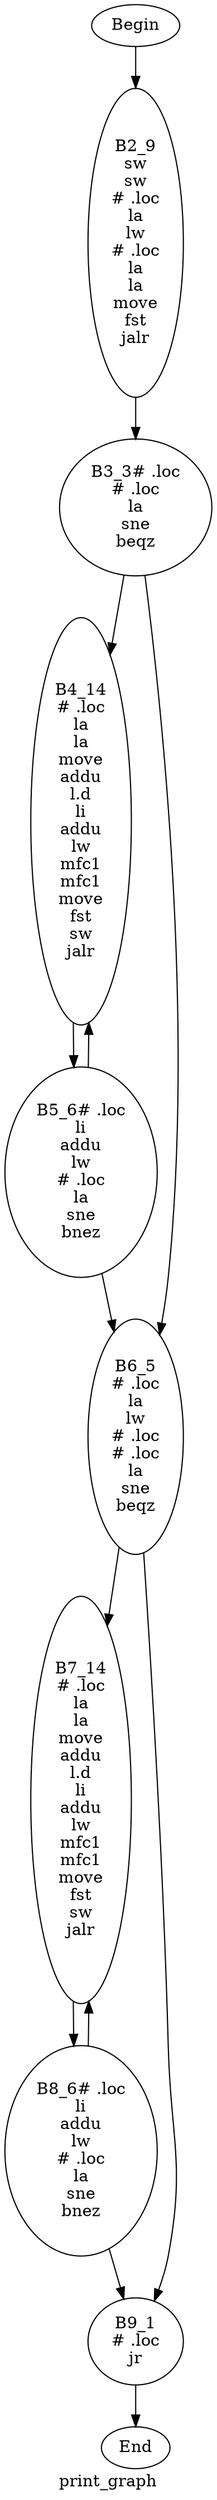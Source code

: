 digraph G{
	label = "print_graph"	style = "dashed";
	color = purple;
	Node0 [label = "Begin"];
	Node0 -> {Node2 }
	Node1 [label = "End"];
	Node1 -> {}
	Node2 [label = "B2_9\nsw\nsw\n# .loc\nla\nlw\n# .loc\nla\nla\nmove\nfst\njalr\n"];
	Node2 -> {Node3 }
	Node3 [label = "B3_3# .loc\n# .loc\nla\nsne\nbeqz\n"];
	Node3 -> {Node4 Node6 }
	Node4 [label = "B4_14\n# .loc\nla\nla\nmove\naddu\nl.d\nli\naddu\nlw\nmfc1\nmfc1\nmove\nfst\nsw\njalr\n"];
	Node4 -> {Node5 }
	Node5 [label = "B5_6# .loc\nli\naddu\nlw\n# .loc\nla\nsne\nbnez\n"];
	Node5 -> {Node6 Node4 }
	Node6 [label = "B6_5\n# .loc\nla\nlw\n# .loc\n# .loc\nla\nsne\nbeqz\n"];
	Node6 -> {Node7 Node9 }
	Node7 [label = "B7_14\n# .loc\nla\nla\nmove\naddu\nl.d\nli\naddu\nlw\nmfc1\nmfc1\nmove\nfst\nsw\njalr\n"];
	Node7 -> {Node8 }
	Node8 [label = "B8_6# .loc\nli\naddu\nlw\n# .loc\nla\nsne\nbnez\n"];
	Node8 -> {Node9 Node7 }
	Node9 [label = "B9_1\n# .loc\njr\n"];
	Node9 -> {Node1 }
}
